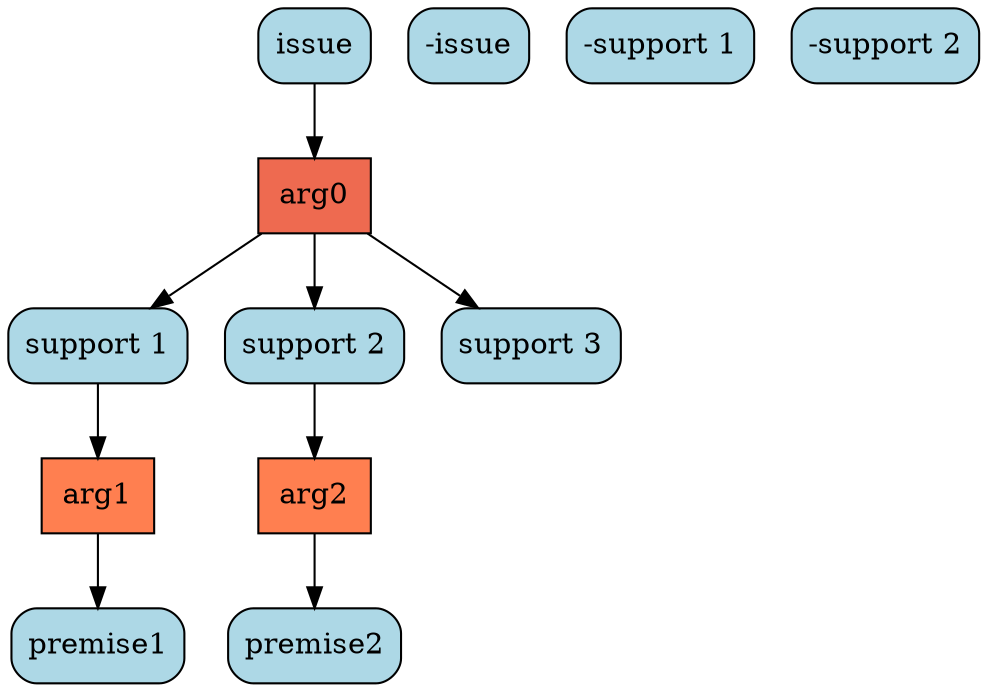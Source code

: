 digraph G{ 
"arg0" [color="black", fillcolor="coral2",fixedsize=false, shape=box, style="filled"]; 
"issue" [color="black", fillcolor="lightblue", fixedsize=false,  shape="box", style="rounded,filled"]; 
"-issue" [color="black", fillcolor="lightblue", fixedsize=false,  shape="box", style="rounded,filled"]; 
"support 1" [color="black", fillcolor="lightblue", fixedsize=false,  shape="box", style="rounded,filled"]; 
"support 2" [color="black", fillcolor="lightblue", fixedsize=false,  shape="box", style="rounded,filled"]; 
"support 3" [color="black", fillcolor="lightblue", fixedsize=false,  shape="box", style="rounded,filled"]; 
"arg1" [color="black", fillcolor="coral",fixedsize=false, shape=box, style="filled"]; 
"-support 1" [color="black", fillcolor="lightblue", fixedsize=false,  shape="box", style="rounded,filled"]; 
"premise1" [color="black", fillcolor="lightblue", fixedsize=false,  shape="box", style="rounded,filled"]; 
"arg2" [color="black", fillcolor="coral",fixedsize=false, shape=box, style="filled"]; 
"-support 2" [color="black", fillcolor="lightblue", fixedsize=false,  shape="box", style="rounded,filled"]; 
"premise2" [color="black", fillcolor="lightblue", fixedsize=false,  shape="box", style="rounded,filled"]; 
"issue" -> "arg0" ; 
"arg0" -> "support 1" ; 
"arg0" -> "support 2" ; 
"arg0" -> "support 3" ; 
"support 1" -> "arg1" ; 
"arg1" -> "premise1" ; 
"support 2" -> "arg2" ; 
"arg2" -> "premise2" ; 
}

